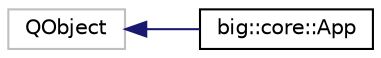 digraph "Graphical Class Hierarchy"
{
  edge [fontname="Helvetica",fontsize="10",labelfontname="Helvetica",labelfontsize="10"];
  node [fontname="Helvetica",fontsize="10",shape=record];
  rankdir="LR";
  Node1 [label="QObject",height=0.2,width=0.4,color="grey75", fillcolor="white", style="filled"];
  Node1 -> Node2 [dir="back",color="midnightblue",fontsize="10",style="solid",fontname="Helvetica"];
  Node2 [label="big::core::App",height=0.2,width=0.4,color="black", fillcolor="white", style="filled",URL="$classbig_1_1core_1_1_app.html",tooltip="Singleton class containing database path acccessor and settings of the application. "];
}
